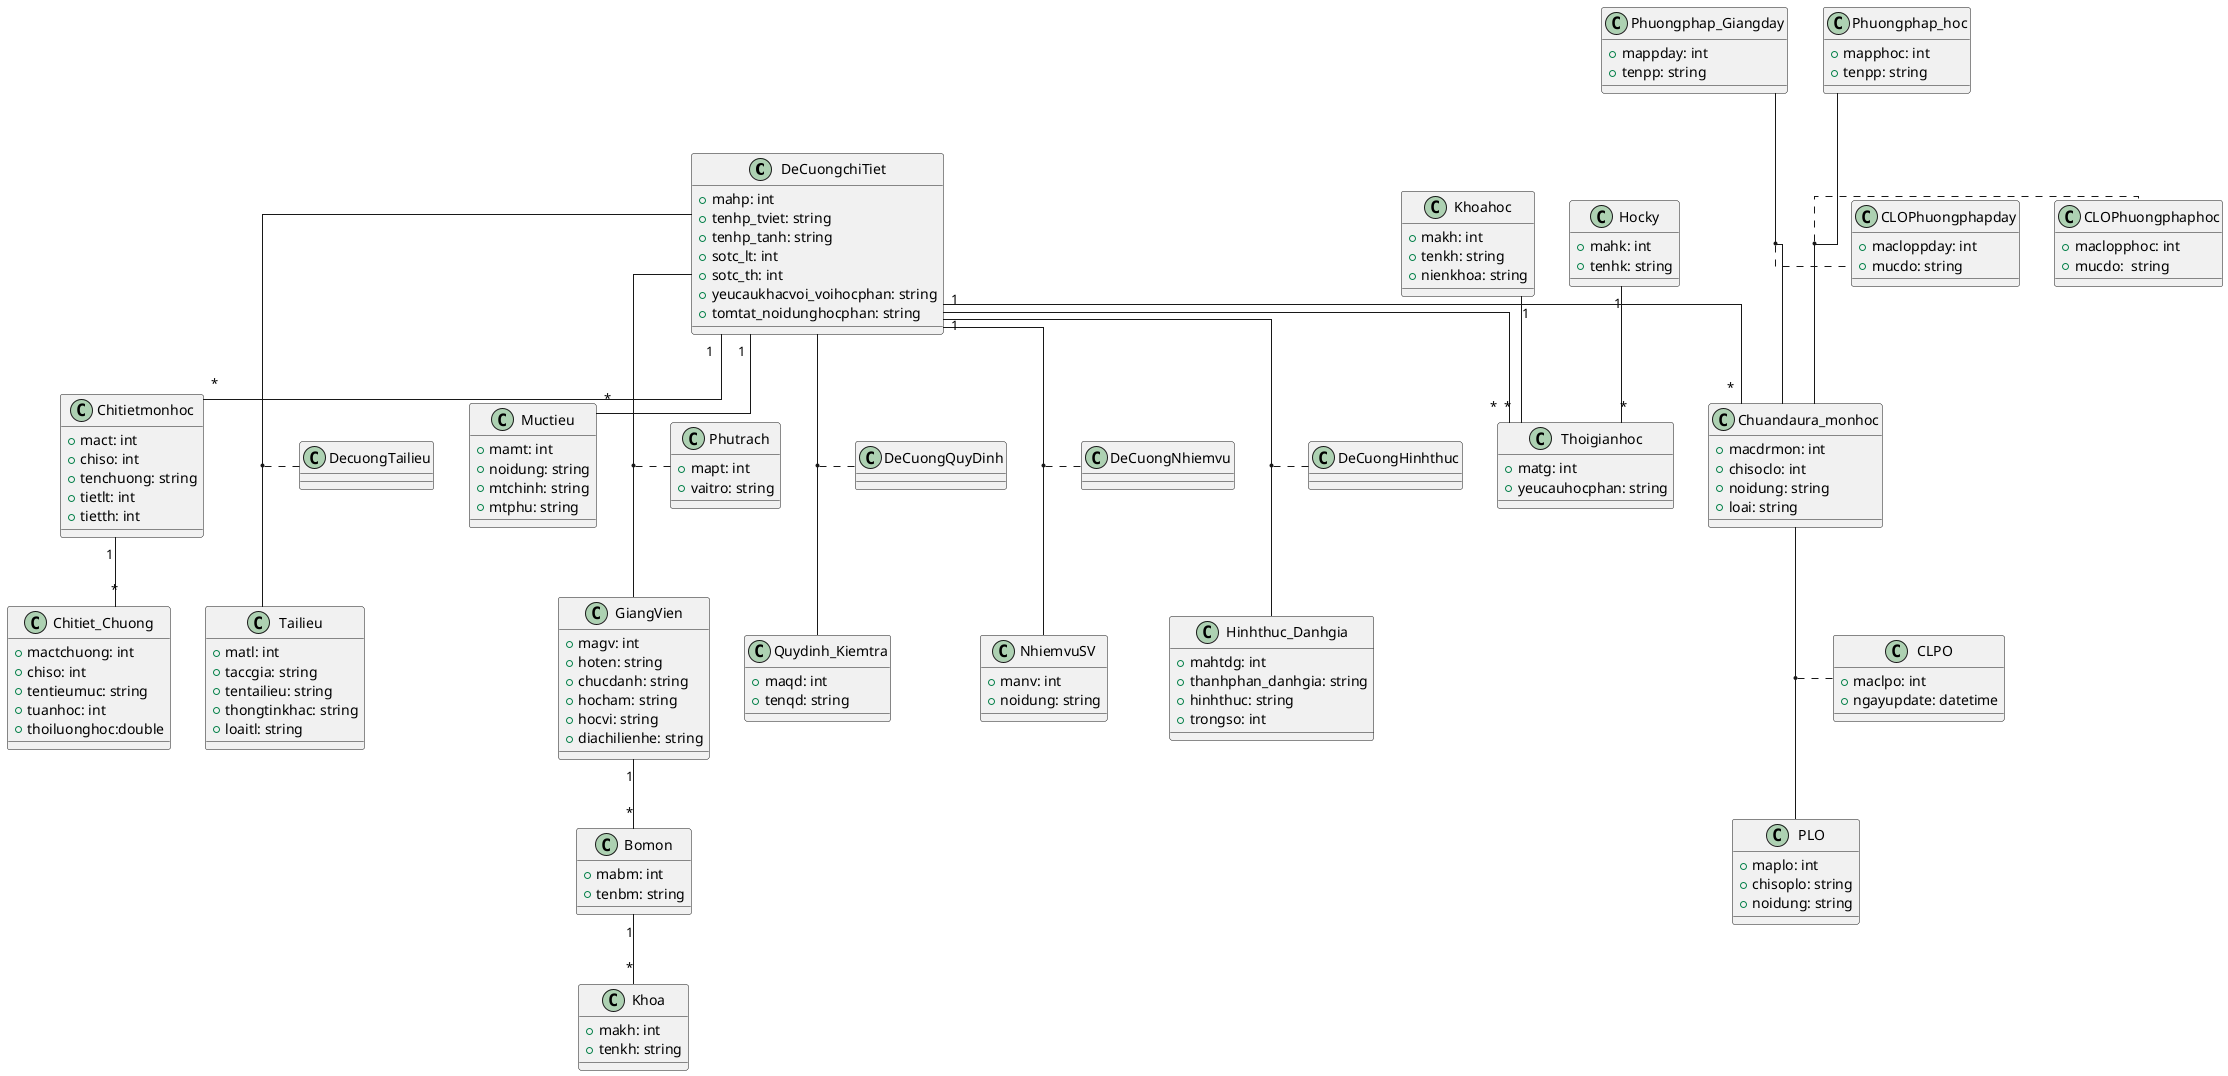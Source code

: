 @startuml
skinparam linetype ortho
class DeCuongchiTiet{
    + mahp: int
    + tenhp_tviet: string
    + tenhp_tanh: string
    + sotc_lt: int
    + sotc_th: int
    + yeucaukhacvoi_voihocphan: string
    + tomtat_noidunghocphan: string
}

class Thoigianhoc{
    + matg: int
    + yeucauhocphan: string
}

class Hocky{
    + mahk: int
    + tenhk: string
}

class Khoahoc{
    + makh: int
    + tenkh: string
    + nienkhoa: string
}

class GiangVien{
    + magv: int
    + hoten: string
    + chucdanh: string
    + hocham: string
    + hocvi: string
    + diachilienhe: string
}
class Phutrach{
    + mapt: int
    + vaitro: string
}

class Bomon{
    + mabm: int
    + tenbm: string
}

class Khoa{
    + makh: int
    + tenkh: string
}

class Muctieu{
    + mamt: int
    + noidung: string
    + mtchinh: string
    + mtphu: string
}

class Chuandaura_monhoc{
    + macdrmon: int
    + chisoclo: int
    + noidung: string
    + loai: string
}

class PLO{
    + maplo: int
    + chisoplo: string
    + noidung: string
}

class CLPO{
    + maclpo: int
    + ngayupdate: datetime
}

class Chitietmonhoc{
    + mact: int
    + chiso: int
    + tenchuong: string
    + tietlt: int
    + tietth: int
}

class Chitiet_Chuong{
    + mactchuong: int
    + chiso: int
    + tentieumuc: string
    + tuanhoc: int
    + thoiluonghoc:double
}

class Phuongphap_Giangday{
    + mappday: int
    + tenpp: string
}

class CLOPhuongphapday{
    + macloppday: int
    + mucdo: string
}

class Phuongphap_hoc{
    + mapphoc: int
    + tenpp: string
}

class CLOPhuongphaphoc{
    + maclopphoc: int
    + mucdo:  string
}

class Quydinh_Kiemtra{
    + maqd: int
    + tenqd: string
}

class Hinhthuc_Danhgia{
    + mahtdg: int
    + thanhphan_danhgia: string
    + hinhthuc: string
    + trongso: int
}

class NhiemvuSV{
    + manv: int
    + noidung: string
}

class Tailieu{
    + matl: int
    + taccgia: string
    + tentailieu: string
    + thongtinkhac: string
    + loaitl: string
}

(DeCuongchiTiet, Tailieu) .. DecuongTailieu
(DeCuongchiTiet, NhiemvuSV) .. DeCuongNhiemvu
(DeCuongchiTiet, Quydinh_Kiemtra) .. DeCuongQuyDinh
(DeCuongchiTiet, Hinhthuc_Danhgia) .. DeCuongHinhthuc
DeCuongchiTiet "1" -- "*" Thoigianhoc
Hocky "1" -- "*" Thoigianhoc
Khoahoc "1" -- "*" Thoigianhoc
(DeCuongchiTiet, GiangVien) .. Phutrach
GiangVien "1" -- "*" Bomon
Bomon "1" -- "*" Khoa
DeCuongchiTiet "1" -- "*" Muctieu
DeCuongchiTiet "1" -- "*" Chuandaura_monhoc
(Chuandaura_monhoc,PLO) .. CLPO
DeCuongchiTiet "1" -- "*" Chitietmonhoc
Chitietmonhoc "1" -- "*" Chitiet_Chuong
(Phuongphap_Giangday,Chuandaura_monhoc) .. CLOPhuongphapday
(Phuongphap_hoc, Chuandaura_monhoc) .. CLOPhuongphaphoc

@enduml